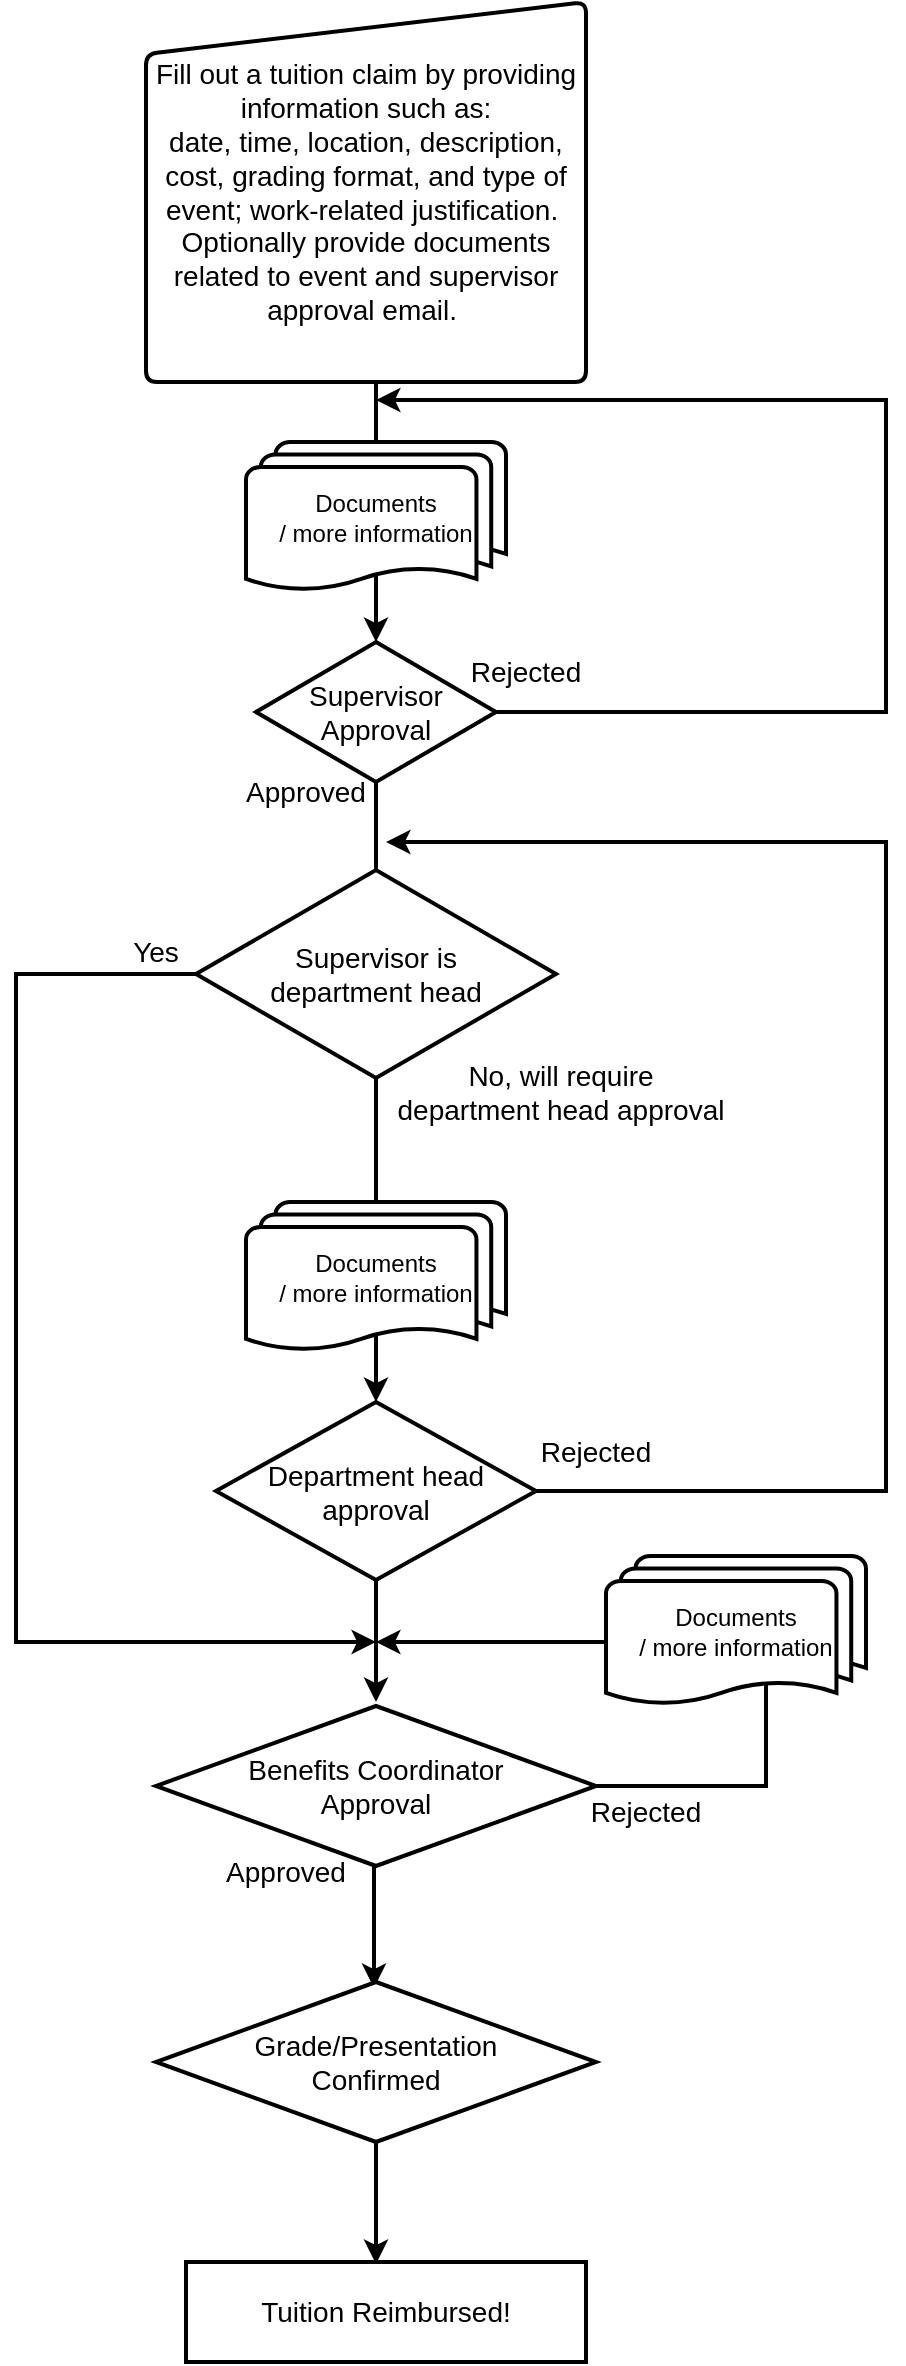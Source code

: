 <mxfile version="17.5.0" type="device"><diagram id="ymXtkaAVYDi54vBaTyQJ" name="Page-1"><mxGraphModel dx="1038" dy="2779" grid="1" gridSize="10" guides="1" tooltips="1" connect="1" arrows="1" fold="1" page="1" pageScale="1" pageWidth="850" pageHeight="1100" math="0" shadow="0"><root><mxCell id="0"/><mxCell id="1" parent="0"/><mxCell id="t7T-o8WZ4cTaQG3yfOWO-3" value="&lt;font style=&quot;font-size: 14px&quot;&gt;&lt;font face=&quot;Candara, sans-serif&quot; style=&quot;font-size: 14px&quot;&gt;Fill out a tuition claim by providing information such as:&lt;br&gt;&lt;/font&gt;&lt;span lang=&quot;EN-US&quot; style=&quot;line-height: 107%&quot;&gt;&lt;font face=&quot;Candara, sans-serif&quot; style=&quot;font-size: 14px&quot;&gt;date, time, location, description, cost, grading format, and type of&lt;br&gt;event; work-related justification.&amp;nbsp;&lt;br&gt;Optionally provide documents related to event and supervisor approval email.&amp;nbsp;&lt;/font&gt;&lt;/span&gt;&lt;/font&gt;" style="html=1;strokeWidth=2;shape=manualInput;whiteSpace=wrap;rounded=1;size=26;arcSize=11;" parent="1" vertex="1"><mxGeometry x="310" y="-2190" width="220" height="190" as="geometry"/></mxCell><mxCell id="t7T-o8WZ4cTaQG3yfOWO-7" value="Supervisor Approval" style="strokeWidth=2;html=1;shape=mxgraph.flowchart.decision;whiteSpace=wrap;fontSize=14;" parent="1" vertex="1"><mxGeometry x="365" y="-1870" width="120" height="70" as="geometry"/></mxCell><mxCell id="t7T-o8WZ4cTaQG3yfOWO-9" value="" style="edgeStyle=elbowEdgeStyle;elbow=horizontal;endArrow=classic;html=1;rounded=0;fontSize=14;exitX=1;exitY=0.5;exitDx=0;exitDy=0;exitPerimeter=0;strokeWidth=2;" parent="1" source="t7T-o8WZ4cTaQG3yfOWO-7" edge="1"><mxGeometry width="50" height="50" relative="1" as="geometry"><mxPoint x="550" y="-1880" as="sourcePoint"/><mxPoint x="425" y="-1991" as="targetPoint"/><Array as="points"><mxPoint x="680" y="-1890"/><mxPoint x="620" y="-1900"/><mxPoint x="580" y="-1880"/></Array></mxGeometry></mxCell><mxCell id="t7T-o8WZ4cTaQG3yfOWO-10" value="" style="edgeStyle=segmentEdgeStyle;endArrow=classic;html=1;rounded=0;fontSize=14;strokeWidth=2;entryX=0.5;entryY=0;entryDx=0;entryDy=0;entryPerimeter=0;exitX=0.5;exitY=0;exitDx=0;exitDy=0;startArrow=none;exitPerimeter=0;" parent="1" source="t7T-o8WZ4cTaQG3yfOWO-4" target="t7T-o8WZ4cTaQG3yfOWO-7" edge="1"><mxGeometry width="50" height="50" relative="1" as="geometry"><mxPoint x="260" y="-1900" as="sourcePoint"/><mxPoint x="310" y="-1950" as="targetPoint"/></mxGeometry></mxCell><mxCell id="t7T-o8WZ4cTaQG3yfOWO-4" value="Documents&lt;br&gt;/ more information" style="strokeWidth=2;html=1;shape=mxgraph.flowchart.multi-document;whiteSpace=wrap;" parent="1" vertex="1"><mxGeometry x="360" y="-1970" width="130" height="75" as="geometry"/></mxCell><mxCell id="t7T-o8WZ4cTaQG3yfOWO-11" value="" style="edgeStyle=segmentEdgeStyle;endArrow=none;html=1;rounded=0;fontSize=14;strokeWidth=2;entryX=0.5;entryY=0;entryDx=0;entryDy=0;entryPerimeter=0;exitX=0.5;exitY=1;exitDx=0;exitDy=0;" parent="1" source="t7T-o8WZ4cTaQG3yfOWO-3" target="t7T-o8WZ4cTaQG3yfOWO-4" edge="1"><mxGeometry width="50" height="50" relative="1" as="geometry"><mxPoint x="420" y="-2000" as="sourcePoint"/><mxPoint x="425" y="-1870" as="targetPoint"/></mxGeometry></mxCell><mxCell id="t7T-o8WZ4cTaQG3yfOWO-12" value="Department head &lt;br&gt;approval" style="strokeWidth=2;html=1;shape=mxgraph.flowchart.decision;whiteSpace=wrap;fontSize=14;" parent="1" vertex="1"><mxGeometry x="345" y="-1490" width="160" height="89" as="geometry"/></mxCell><mxCell id="t7T-o8WZ4cTaQG3yfOWO-13" value="" style="edgeStyle=elbowEdgeStyle;elbow=horizontal;endArrow=classic;html=1;rounded=0;fontSize=14;exitX=1;exitY=0.5;exitDx=0;exitDy=0;exitPerimeter=0;strokeWidth=2;" parent="1" source="t7T-o8WZ4cTaQG3yfOWO-12" edge="1"><mxGeometry width="50" height="50" relative="1" as="geometry"><mxPoint x="550" y="-1679" as="sourcePoint"/><mxPoint x="430" y="-1770" as="targetPoint"/><Array as="points"><mxPoint x="680" y="-1689"/><mxPoint x="620" y="-1699"/><mxPoint x="580" y="-1679"/></Array></mxGeometry></mxCell><mxCell id="t7T-o8WZ4cTaQG3yfOWO-14" value="" style="edgeStyle=segmentEdgeStyle;endArrow=classic;html=1;rounded=0;fontSize=14;strokeWidth=2;entryX=0.5;entryY=0;entryDx=0;entryDy=0;entryPerimeter=0;exitX=0.5;exitY=0;exitDx=0;exitDy=0;startArrow=none;exitPerimeter=0;" parent="1" source="t7T-o8WZ4cTaQG3yfOWO-17" target="t7T-o8WZ4cTaQG3yfOWO-12" edge="1"><mxGeometry width="50" height="50" relative="1" as="geometry"><mxPoint x="260" y="-1699" as="sourcePoint"/><mxPoint x="310" y="-1749" as="targetPoint"/><Array as="points"><mxPoint x="425" y="-1800"/></Array></mxGeometry></mxCell><mxCell id="t7T-o8WZ4cTaQG3yfOWO-15" value="Documents&lt;br&gt;/ more information" style="strokeWidth=2;html=1;shape=mxgraph.flowchart.multi-document;whiteSpace=wrap;" parent="1" vertex="1"><mxGeometry x="360" y="-1590" width="130" height="75" as="geometry"/></mxCell><mxCell id="t7T-o8WZ4cTaQG3yfOWO-18" value="Rejected" style="text;html=1;strokeColor=none;fillColor=none;align=center;verticalAlign=middle;whiteSpace=wrap;rounded=0;shadow=0;fontSize=14;" parent="1" vertex="1"><mxGeometry x="470" y="-1870" width="60" height="30" as="geometry"/></mxCell><mxCell id="t7T-o8WZ4cTaQG3yfOWO-19" value="Approved" style="text;html=1;strokeColor=none;fillColor=none;align=center;verticalAlign=middle;whiteSpace=wrap;rounded=0;shadow=0;fontSize=14;" parent="1" vertex="1"><mxGeometry x="360" y="-1810" width="60" height="30" as="geometry"/></mxCell><mxCell id="t7T-o8WZ4cTaQG3yfOWO-20" value="" style="edgeStyle=segmentEdgeStyle;endArrow=none;html=1;rounded=0;fontSize=14;strokeWidth=2;entryX=0.5;entryY=0;entryDx=0;entryDy=0;entryPerimeter=0;exitX=0.5;exitY=0;exitDx=0;exitDy=0;startArrow=none;exitPerimeter=0;" parent="1" source="t7T-o8WZ4cTaQG3yfOWO-15" target="t7T-o8WZ4cTaQG3yfOWO-17" edge="1"><mxGeometry width="50" height="50" relative="1" as="geometry"><mxPoint x="425" y="-1590" as="sourcePoint"/><mxPoint x="425" y="-1490" as="targetPoint"/><Array as="points"><mxPoint x="425" y="-1800"/></Array></mxGeometry></mxCell><mxCell id="t7T-o8WZ4cTaQG3yfOWO-17" value="Supervisor is &lt;br&gt;department head" style="html=1;whiteSpace=wrap;aspect=fixed;shape=isoRectangle;shadow=0;fontSize=14;strokeWidth=2;" parent="1" vertex="1"><mxGeometry x="335" y="-1758" width="180" height="108" as="geometry"/></mxCell><mxCell id="t7T-o8WZ4cTaQG3yfOWO-23" value="" style="edgeStyle=segmentEdgeStyle;endArrow=classic;html=1;rounded=0;fontSize=14;strokeWidth=2;" parent="1" edge="1"><mxGeometry width="50" height="50" relative="1" as="geometry"><mxPoint x="335" y="-1704" as="sourcePoint"/><mxPoint x="425" y="-1370" as="targetPoint"/><Array as="points"><mxPoint x="335" y="-1704"/><mxPoint x="245" y="-1704"/><mxPoint x="245" y="-1370"/></Array></mxGeometry></mxCell><mxCell id="t7T-o8WZ4cTaQG3yfOWO-24" value="Yes" style="text;html=1;strokeColor=none;fillColor=none;align=center;verticalAlign=middle;whiteSpace=wrap;rounded=0;shadow=0;fontSize=14;" parent="1" vertex="1"><mxGeometry x="285" y="-1730" width="60" height="30" as="geometry"/></mxCell><mxCell id="t7T-o8WZ4cTaQG3yfOWO-25" value="No, will require &lt;br&gt;department head approval" style="text;html=1;strokeColor=none;fillColor=none;align=center;verticalAlign=middle;whiteSpace=wrap;rounded=0;shadow=0;fontSize=14;" parent="1" vertex="1"><mxGeometry x="400" y="-1670" width="235" height="50" as="geometry"/></mxCell><mxCell id="t7T-o8WZ4cTaQG3yfOWO-26" value="" style="edgeStyle=segmentEdgeStyle;endArrow=classic;html=1;rounded=0;fontSize=14;strokeWidth=2;" parent="1" edge="1"><mxGeometry width="50" height="50" relative="1" as="geometry"><mxPoint x="425" y="-1401" as="sourcePoint"/><mxPoint x="425" y="-1340" as="targetPoint"/></mxGeometry></mxCell><mxCell id="SXdb6KqeeFe0D-giyot2-1" value="Benefits Coordinator &lt;br style=&quot;font-size: 14px;&quot;&gt;Approval" style="rhombus;whiteSpace=wrap;html=1;strokeWidth=2;fontSize=14;" vertex="1" parent="1"><mxGeometry x="315" y="-1338" width="220" height="80" as="geometry"/></mxCell><mxCell id="SXdb6KqeeFe0D-giyot2-3" value="Approved" style="text;html=1;strokeColor=none;fillColor=none;align=center;verticalAlign=middle;whiteSpace=wrap;rounded=0;shadow=0;fontSize=14;" vertex="1" parent="1"><mxGeometry x="350" y="-1270" width="60" height="30" as="geometry"/></mxCell><mxCell id="SXdb6KqeeFe0D-giyot2-4" value="Rejected" style="text;html=1;strokeColor=none;fillColor=none;align=center;verticalAlign=middle;whiteSpace=wrap;rounded=0;shadow=0;fontSize=14;" vertex="1" parent="1"><mxGeometry x="505" y="-1480" width="60" height="30" as="geometry"/></mxCell><mxCell id="SXdb6KqeeFe0D-giyot2-5" value="" style="edgeStyle=segmentEdgeStyle;endArrow=classic;html=1;rounded=0;fontSize=14;strokeWidth=2;" edge="1" parent="1"><mxGeometry width="50" height="50" relative="1" as="geometry"><mxPoint x="424" y="-1258" as="sourcePoint"/><mxPoint x="424" y="-1197" as="targetPoint"/></mxGeometry></mxCell><mxCell id="SXdb6KqeeFe0D-giyot2-8" value="" style="edgeStyle=segmentEdgeStyle;endArrow=classic;html=1;rounded=0;fontSize=14;strokeWidth=2;exitX=1;exitY=0.5;exitDx=0;exitDy=0;" edge="1" parent="1" source="SXdb6KqeeFe0D-giyot2-1"><mxGeometry width="50" height="50" relative="1" as="geometry"><mxPoint x="670" y="-1540" as="sourcePoint"/><mxPoint x="425" y="-1370" as="targetPoint"/><Array as="points"><mxPoint x="620" y="-1298"/><mxPoint x="620" y="-1370"/></Array></mxGeometry></mxCell><mxCell id="SXdb6KqeeFe0D-giyot2-9" value="Rejected" style="text;html=1;strokeColor=none;fillColor=none;align=center;verticalAlign=middle;whiteSpace=wrap;rounded=0;shadow=0;fontSize=14;" vertex="1" parent="1"><mxGeometry x="530" y="-1300" width="60" height="30" as="geometry"/></mxCell><mxCell id="SXdb6KqeeFe0D-giyot2-11" value="Documents&lt;br&gt;/ more information" style="strokeWidth=2;html=1;shape=mxgraph.flowchart.multi-document;whiteSpace=wrap;" vertex="1" parent="1"><mxGeometry x="540" y="-1413" width="130" height="75" as="geometry"/></mxCell><mxCell id="SXdb6KqeeFe0D-giyot2-12" value="Grade/Presentation&lt;br&gt;Confirmed" style="rhombus;whiteSpace=wrap;html=1;strokeWidth=2;fontSize=14;" vertex="1" parent="1"><mxGeometry x="315" y="-1200" width="220" height="80" as="geometry"/></mxCell><mxCell id="SXdb6KqeeFe0D-giyot2-13" value="" style="edgeStyle=segmentEdgeStyle;endArrow=classic;html=1;rounded=0;fontSize=14;strokeWidth=2;" edge="1" parent="1"><mxGeometry width="50" height="50" relative="1" as="geometry"><mxPoint x="425" y="-1120" as="sourcePoint"/><mxPoint x="425" y="-1059" as="targetPoint"/></mxGeometry></mxCell><mxCell id="SXdb6KqeeFe0D-giyot2-14" value="Tuition Reimbursed!" style="rounded=0;whiteSpace=wrap;html=1;fontSize=14;strokeWidth=2;" vertex="1" parent="1"><mxGeometry x="330" y="-1060" width="200" height="50" as="geometry"/></mxCell></root></mxGraphModel></diagram></mxfile>